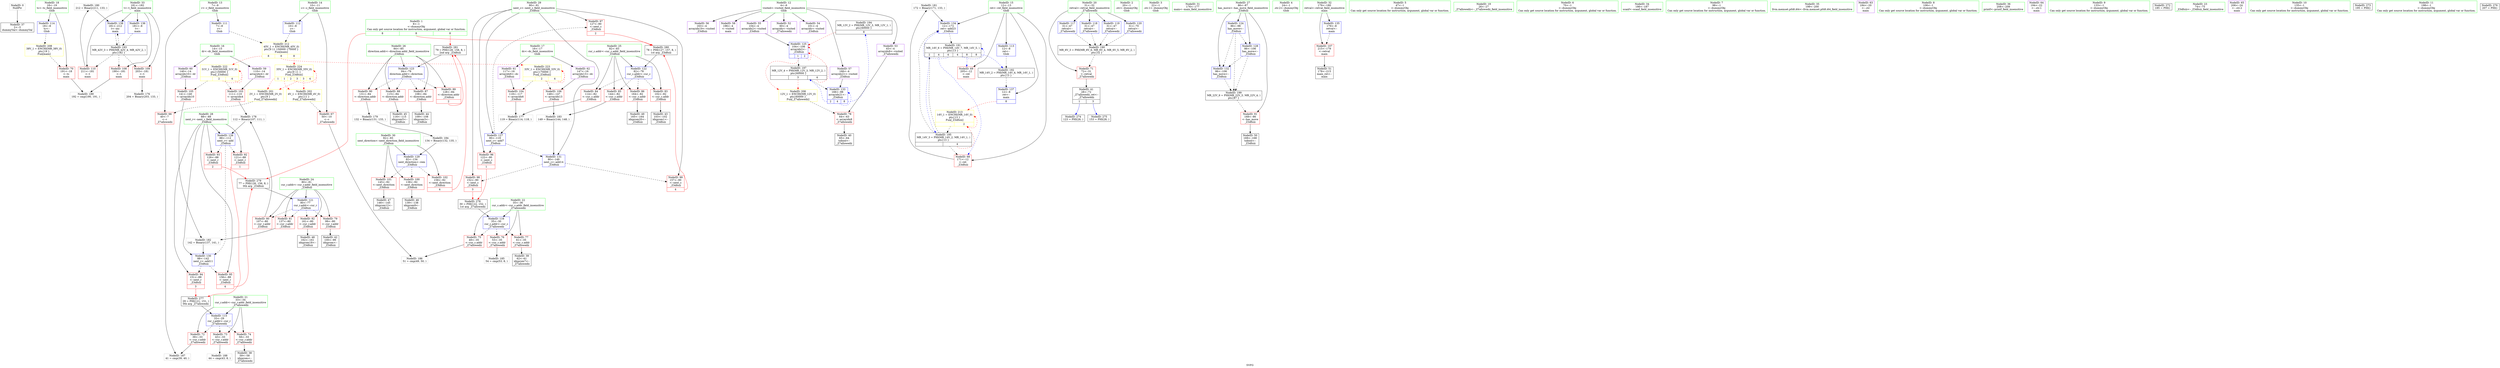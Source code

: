 digraph "SVFG" {
	label="SVFG";

	Node0x55bfb479d970 [shape=record,color=grey,label="{NodeID: 0\nNullPtr}"];
	Node0x55bfb479d970 -> Node0x55bfb47b6410[style=solid];
	Node0x55bfb47c0140 [shape=record,color=grey,label="{NodeID: 180\n212 = Binary(211, 133, )\n}"];
	Node0x55bfb47c0140 -> Node0x55bfb47bd750[style=solid];
	Node0x55bfb47b6e00 [shape=record,color=red,label="{NodeID: 97\n127\<--90\n\<--next_c\n_Z3dfsiii\n|{<s0>2}}"];
	Node0x55bfb47b6e00:s0 -> Node0x55bfb47df6b0[style=solid,color=red];
	Node0x55bfb47b4f50 [shape=record,color=green,label="{NodeID: 14\n10\<--11\nc\<--c_field_insensitive\nGlob }"];
	Node0x55bfb47b4f50 -> Node0x55bfb47b8cc0[style=solid];
	Node0x55bfb47b4f50 -> Node0x55bfb47b7a60[style=solid];
	Node0x55bfb47df010 [shape=record,color=black,label="{NodeID: 277\n29 = PHI(121, 151, )\n0th arg _Z7allowedii }"];
	Node0x55bfb47df010 -> Node0x55bfb47bc4a0[style=solid];
	Node0x55bfb47bb260 [shape=record,color=black,label="{NodeID: 194\nMR_12V_2 = PHI(MR_12V_3, MR_12V_1, )\npts\{60000 \}\n|{<s0>8}}"];
	Node0x55bfb47bb260:s0 -> Node0x55bfb47bccc0[style=dashed,color=red];
	Node0x55bfb47b7960 [shape=record,color=blue,label="{NodeID: 111\n7\<--8\nr\<--\nGlob }"];
	Node0x55bfb47b7960 -> Node0x55bfb47cd090[style=dashed];
	Node0x55bfb47b5c00 [shape=record,color=green,label="{NodeID: 28\n88\<--89\nnext_r\<--next_r_field_insensitive\n_Z3dfsiii\n}"];
	Node0x55bfb47b5c00 -> Node0x55bfb47ba110[style=solid];
	Node0x55bfb47b5c00 -> Node0x55bfb47ba1e0[style=solid];
	Node0x55bfb47b5c00 -> Node0x55bfb47ba2b0[style=solid];
	Node0x55bfb47b5c00 -> Node0x55bfb47ba380[style=solid];
	Node0x55bfb47b5c00 -> Node0x55bfb47bcd90[style=solid];
	Node0x55bfb47b5c00 -> Node0x55bfb47bd0d0[style=solid];
	Node0x55bfb47ccd10 [shape=record,color=yellow,style=double,label="{NodeID: 208\n38V_1 = ENCHI(MR_38V_0)\npts\{19 \}\nFun[main]}"];
	Node0x55bfb47ccd10 -> Node0x55bfb47b8f30[style=dashed];
	Node0x55bfb47bccc0 [shape=record,color=blue,label="{NodeID: 125\n104\<--106\narrayidx2\<--\n_Z3dfsiii\n|{|<s1>1|<s2>2}}"];
	Node0x55bfb47bccc0 -> Node0x55bfb47ca880[style=dashed];
	Node0x55bfb47bccc0:s1 -> Node0x55bfb47ccb20[style=dashed,color=red];
	Node0x55bfb47bccc0:s2 -> Node0x55bfb47bccc0[style=dashed,color=red];
	Node0x55bfb47b6850 [shape=record,color=black,label="{NodeID: 42\n100\<--99\nidxprom\<--\n_Z3dfsiii\n}"];
	Node0x55bfb47ce1f0 [shape=record,color=yellow,style=double,label="{NodeID: 222\n31V_1 = ENCHI(MR_31V_0)\npts\{150000 \}\nFun[_Z3dfsiii]|{|<s2>2|<s3>4}}"];
	Node0x55bfb47ce1f0 -> Node0x55bfb47b72e0[style=dashed];
	Node0x55bfb47ce1f0 -> Node0x55bfb47b7480[style=dashed];
	Node0x55bfb47ce1f0:s2 -> Node0x55bfb47ce1f0[style=dashed,color=red];
	Node0x55bfb47ce1f0:s3 -> Node0x55bfb47ce1f0[style=dashed,color=red];
	Node0x55bfb47b83d0 [shape=record,color=purple,label="{NodeID: 56\n163\<--4\narrayidx19\<--visited\n_Z3dfsiii\n}"];
	Node0x55bfb47b8f30 [shape=record,color=red,label="{NodeID: 70\n191\<--18\n\<--tc\nmain\n}"];
	Node0x55bfb47b8f30 -> Node0x55bfb47c0ec0[style=solid];
	Node0x55bfb47b9a90 [shape=record,color=red,label="{NodeID: 84\n114\<--82\n\<--cur_c.addr\n_Z3dfsiii\n}"];
	Node0x55bfb47b9a90 -> Node0x55bfb47bfcc0[style=solid];
	Node0x55bfb47b3d40 [shape=record,color=green,label="{NodeID: 1\n8\<--1\n\<--dummyObj\nCan only get source location for instruction, argument, global var or function.|{<s0>8|<s1>8|<s2>8}}"];
	Node0x55bfb47b3d40:s0 -> Node0x55bfb47df460[style=solid,color=red];
	Node0x55bfb47b3d40:s1 -> Node0x55bfb47df6b0[style=solid,color=red];
	Node0x55bfb47b3d40:s2 -> Node0x55bfb47df870[style=solid,color=red];
	Node0x55bfb47c02c0 [shape=record,color=grey,label="{NodeID: 181\n172 = Binary(171, 133, )\n}"];
	Node0x55bfb47c02c0 -> Node0x55bfb47bd410[style=solid];
	Node0x55bfb47b6ed0 [shape=record,color=red,label="{NodeID: 98\n152\<--90\n\<--next_c\n_Z3dfsiii\n|{<s0>3}}"];
	Node0x55bfb47b6ed0:s0 -> Node0x55bfb47df2e0[style=solid,color=red];
	Node0x55bfb47b5050 [shape=record,color=green,label="{NodeID: 15\n12\<--13\nret\<--ret_field_insensitive\nGlob }"];
	Node0x55bfb47b5050 -> Node0x55bfb47b8d90[style=solid];
	Node0x55bfb47b5050 -> Node0x55bfb47b8e60[style=solid];
	Node0x55bfb47b5050 -> Node0x55bfb47b7b60[style=solid];
	Node0x55bfb47b5050 -> Node0x55bfb47bd410[style=solid];
	Node0x55bfb47b5050 -> Node0x55bfb47bd680[style=solid];
	Node0x55bfb47df2e0 [shape=record,color=black,label="{NodeID: 278\n30 = PHI(122, 152, )\n1st arg _Z7allowedii }"];
	Node0x55bfb47df2e0 -> Node0x55bfb47bc570[style=solid];
	Node0x55bfb47bb350 [shape=record,color=black,label="{NodeID: 195\nMR_14V_3 = PHI(MR_14V_2, MR_14V_1, )\npts\{13 \}\n|{|<s3>4}}"];
	Node0x55bfb47bb350 -> Node0x55bfb47b8d90[style=dashed];
	Node0x55bfb47bb350 -> Node0x55bfb47bd410[style=dashed];
	Node0x55bfb47bb350 -> Node0x55bfb47c7a60[style=dashed];
	Node0x55bfb47bb350:s3 -> Node0x55bfb47cd1d0[style=dashed,color=red];
	Node0x55bfb47b7a60 [shape=record,color=blue,label="{NodeID: 112\n10\<--8\nc\<--\nGlob }"];
	Node0x55bfb47b7a60 -> Node0x55bfb47cd090[style=dashed];
	Node0x55bfb47b5cd0 [shape=record,color=green,label="{NodeID: 29\n90\<--91\nnext_c\<--next_c_field_insensitive\n_Z3dfsiii\n}"];
	Node0x55bfb47b5cd0 -> Node0x55bfb47b6d30[style=solid];
	Node0x55bfb47b5cd0 -> Node0x55bfb47b6e00[style=solid];
	Node0x55bfb47b5cd0 -> Node0x55bfb47b6ed0[style=solid];
	Node0x55bfb47b5cd0 -> Node0x55bfb47b6fa0[style=solid];
	Node0x55bfb47b5cd0 -> Node0x55bfb47bce60[style=solid];
	Node0x55bfb47b5cd0 -> Node0x55bfb47bd1a0[style=solid];
	Node0x55bfb47bcd90 [shape=record,color=blue,label="{NodeID: 126\n88\<--112\nnext_r\<--add\n_Z3dfsiii\n}"];
	Node0x55bfb47bcd90 -> Node0x55bfb47ba110[style=dashed];
	Node0x55bfb47bcd90 -> Node0x55bfb47ba1e0[style=dashed];
	Node0x55bfb47bcd90 -> Node0x55bfb47bd0d0[style=dashed];
	Node0x55bfb47b6920 [shape=record,color=black,label="{NodeID: 43\n103\<--102\nidxprom1\<--\n_Z3dfsiii\n}"];
	Node0x55bfb47ce2d0 [shape=record,color=yellow,style=double,label="{NodeID: 223\n33V_1 = ENCHI(MR_33V_0)\npts\{170000 \}\nFun[_Z3dfsiii]|{|<s2>2|<s3>4}}"];
	Node0x55bfb47ce2d0 -> Node0x55bfb47b73b0[style=dashed];
	Node0x55bfb47ce2d0 -> Node0x55bfb47b7550[style=dashed];
	Node0x55bfb47ce2d0:s2 -> Node0x55bfb47ce2d0[style=dashed,color=red];
	Node0x55bfb47ce2d0:s3 -> Node0x55bfb47ce2d0[style=dashed,color=red];
	Node0x55bfb47b84a0 [shape=record,color=purple,label="{NodeID: 57\n166\<--4\narrayidx21\<--visited\n_Z3dfsiii\n}"];
	Node0x55bfb47b84a0 -> Node0x55bfb47bd340[style=solid];
	Node0x55bfb47b9000 [shape=record,color=red,label="{NodeID: 71\n72\<--31\n\<--retval\n_Z7allowedii\n}"];
	Node0x55bfb47b9000 -> Node0x55bfb47b6780[style=solid];
	Node0x55bfb47b9b60 [shape=record,color=red,label="{NodeID: 85\n144\<--82\n\<--cur_c.addr\n_Z3dfsiii\n}"];
	Node0x55bfb47b9b60 -> Node0x55bfb47c05c0[style=solid];
	Node0x55bfb47b4000 [shape=record,color=green,label="{NodeID: 2\n20\<--1\n.str\<--dummyObj\nGlob }"];
	Node0x55bfb47c0440 [shape=record,color=grey,label="{NodeID: 182\n142 = Binary(137, 141, )\n}"];
	Node0x55bfb47c0440 -> Node0x55bfb47bd0d0[style=solid];
	Node0x55bfb47b6fa0 [shape=record,color=red,label="{NodeID: 99\n157\<--90\n\<--next_c\n_Z3dfsiii\n|{<s0>4}}"];
	Node0x55bfb47b6fa0:s0 -> Node0x55bfb47df6b0[style=solid,color=red];
	Node0x55bfb47b5150 [shape=record,color=green,label="{NodeID: 16\n14\<--15\ndr\<--dr_field_insensitive\nGlob }"];
	Node0x55bfb47b5150 -> Node0x55bfb47b8640[style=solid];
	Node0x55bfb47b5150 -> Node0x55bfb47b8710[style=solid];
	Node0x55bfb47df460 [shape=record,color=black,label="{NodeID: 279\n77 = PHI(126, 156, 8, )\n0th arg _Z3dfsiii }"];
	Node0x55bfb47df460 -> Node0x55bfb47bc980[style=solid];
	Node0x55bfb47b7b60 [shape=record,color=blue,label="{NodeID: 113\n12\<--8\nret\<--\nGlob }"];
	Node0x55bfb47b7b60 -> Node0x55bfb47ba860[style=dashed];
	Node0x55bfb47b5da0 [shape=record,color=green,label="{NodeID: 30\n92\<--93\nnext_direction\<--next_direction_field_insensitive\n_Z3dfsiii\n}"];
	Node0x55bfb47b5da0 -> Node0x55bfb47b7070[style=solid];
	Node0x55bfb47b5da0 -> Node0x55bfb47b7140[style=solid];
	Node0x55bfb47b5da0 -> Node0x55bfb47b7210[style=solid];
	Node0x55bfb47b5da0 -> Node0x55bfb47bd000[style=solid];
	Node0x55bfb47bce60 [shape=record,color=blue,label="{NodeID: 127\n90\<--119\nnext_c\<--add7\n_Z3dfsiii\n}"];
	Node0x55bfb47bce60 -> Node0x55bfb47b6d30[style=dashed];
	Node0x55bfb47bce60 -> Node0x55bfb47b6e00[style=dashed];
	Node0x55bfb47bce60 -> Node0x55bfb47bd1a0[style=dashed];
	Node0x55bfb47b69f0 [shape=record,color=black,label="{NodeID: 44\n109\<--108\nidxprom3\<--\n_Z3dfsiii\n}"];
	Node0x55bfb47ce3b0 [shape=record,color=yellow,style=double,label="{NodeID: 224\n35V_1 = ENCHI(MR_35V_0)\npts\{9 11 \}\nFun[_Z3dfsiii]|{<s0>1|<s1>1|<s2>2|<s3>3|<s4>3|<s5>4}}"];
	Node0x55bfb47ce3b0:s0 -> Node0x55bfb47cbc80[style=dashed,color=red];
	Node0x55bfb47ce3b0:s1 -> Node0x55bfb47cc7a0[style=dashed,color=red];
	Node0x55bfb47ce3b0:s2 -> Node0x55bfb47ce3b0[style=dashed,color=red];
	Node0x55bfb47ce3b0:s3 -> Node0x55bfb47cbc80[style=dashed,color=red];
	Node0x55bfb47ce3b0:s4 -> Node0x55bfb47cc7a0[style=dashed,color=red];
	Node0x55bfb47ce3b0:s5 -> Node0x55bfb47ce3b0[style=dashed,color=red];
	Node0x55bfb47b8570 [shape=record,color=purple,label="{NodeID: 58\n196\<--4\n\<--visited\nmain\n}"];
	Node0x55bfb47b90d0 [shape=record,color=red,label="{NodeID: 72\n39\<--33\n\<--cur_r.addr\n_Z7allowedii\n}"];
	Node0x55bfb47b90d0 -> Node0x55bfb47c0bc0[style=solid];
	Node0x55bfb47b9c30 [shape=record,color=red,label="{NodeID: 86\n164\<--82\n\<--cur_c.addr\n_Z3dfsiii\n}"];
	Node0x55bfb47b9c30 -> Node0x55bfb47b7e20[style=solid];
	Node0x55bfb47b4090 [shape=record,color=green,label="{NodeID: 3\n22\<--1\n.str.1\<--dummyObj\nGlob }"];
	Node0x55bfb47c05c0 [shape=record,color=grey,label="{NodeID: 183\n149 = Binary(144, 148, )\n}"];
	Node0x55bfb47c05c0 -> Node0x55bfb47bd1a0[style=solid];
	Node0x55bfb47b7070 [shape=record,color=red,label="{NodeID: 100\n138\<--92\n\<--next_direction\n_Z3dfsiii\n}"];
	Node0x55bfb47b7070 -> Node0x55bfb47b6b90[style=solid];
	Node0x55bfb47b5250 [shape=record,color=green,label="{NodeID: 17\n16\<--17\ndc\<--dc_field_insensitive\nGlob }"];
	Node0x55bfb47b5250 -> Node0x55bfb47b87e0[style=solid];
	Node0x55bfb47b5250 -> Node0x55bfb47b88b0[style=solid];
	Node0x55bfb47df6b0 [shape=record,color=black,label="{NodeID: 280\n78 = PHI(127, 157, 8, )\n1st arg _Z3dfsiii }"];
	Node0x55bfb47df6b0 -> Node0x55bfb47bca50[style=solid];
	Node0x55bfb47ca880 [shape=record,color=black,label="{NodeID: 197\nMR_12V_4 = PHI(MR_12V_3, MR_12V_2, )\npts\{60000 \}\n|{|<s1>3|<s2>4}}"];
	Node0x55bfb47ca880 -> Node0x55bfb47bd340[style=dashed];
	Node0x55bfb47ca880:s1 -> Node0x55bfb47ccb20[style=dashed,color=red];
	Node0x55bfb47ca880:s2 -> Node0x55bfb47bccc0[style=dashed,color=red];
	Node0x55bfb47b7c60 [shape=record,color=blue,label="{NodeID: 114\n18\<--8\ntc\<--\nGlob }"];
	Node0x55bfb47b7c60 -> Node0x55bfb47ccd10[style=dashed];
	Node0x55bfb47b5e70 [shape=record,color=green,label="{NodeID: 31\n176\<--177\nmain\<--main_field_insensitive\n}"];
	Node0x55bfb47bcf30 [shape=record,color=blue,label="{NodeID: 128\n86\<--106\nhas_move\<--\n_Z3dfsiii\n}"];
	Node0x55bfb47bcf30 -> Node0x55bfb47bd270[style=dashed];
	Node0x55bfb47bcf30 -> Node0x55bfb47cb280[style=dashed];
	Node0x55bfb47b6ac0 [shape=record,color=black,label="{NodeID: 45\n116\<--115\nidxprom5\<--\n_Z3dfsiii\n}"];
	Node0x55bfb47b8640 [shape=record,color=purple,label="{NodeID: 59\n110\<--14\narrayidx4\<--dr\n_Z3dfsiii\n}"];
	Node0x55bfb47b8640 -> Node0x55bfb47b72e0[style=solid];
	Node0x55bfb47b91a0 [shape=record,color=red,label="{NodeID: 73\n43\<--33\n\<--cur_r.addr\n_Z7allowedii\n}"];
	Node0x55bfb47b91a0 -> Node0x55bfb47c0d40[style=solid];
	Node0x55bfb47b9d00 [shape=record,color=red,label="{NodeID: 87\n108\<--84\n\<--direction.addr\n_Z3dfsiii\n}"];
	Node0x55bfb47b9d00 -> Node0x55bfb47b69f0[style=solid];
	Node0x55bfb47b4120 [shape=record,color=green,label="{NodeID: 4\n24\<--1\n.str.2\<--dummyObj\nGlob }"];
	Node0x55bfb47c0740 [shape=record,color=grey,label="{NodeID: 184\n134 = Binary(132, 135, )\n}"];
	Node0x55bfb47c0740 -> Node0x55bfb47bd000[style=solid];
	Node0x55bfb47b7140 [shape=record,color=red,label="{NodeID: 101\n145\<--92\n\<--next_direction\n_Z3dfsiii\n}"];
	Node0x55bfb47b7140 -> Node0x55bfb47b6c60[style=solid];
	Node0x55bfb47b5350 [shape=record,color=green,label="{NodeID: 18\n18\<--19\ntc\<--tc_field_insensitive\nGlob }"];
	Node0x55bfb47b5350 -> Node0x55bfb47b8f30[style=solid];
	Node0x55bfb47b5350 -> Node0x55bfb47b7c60[style=solid];
	Node0x55bfb47df870 [shape=record,color=black,label="{NodeID: 281\n79 = PHI(128, 158, 8, )\n2nd arg _Z3dfsiii }"];
	Node0x55bfb47df870 -> Node0x55bfb47bcb20[style=solid];
	Node0x55bfb47bc4a0 [shape=record,color=blue,label="{NodeID: 115\n33\<--29\ncur_r.addr\<--cur_r\n_Z7allowedii\n}"];
	Node0x55bfb47bc4a0 -> Node0x55bfb47b90d0[style=dashed];
	Node0x55bfb47bc4a0 -> Node0x55bfb47b91a0[style=dashed];
	Node0x55bfb47bc4a0 -> Node0x55bfb47b9270[style=dashed];
	Node0x55bfb47b5f70 [shape=record,color=green,label="{NodeID: 32\n179\<--180\nretval\<--retval_field_insensitive\nmain\n}"];
	Node0x55bfb47b5f70 -> Node0x55bfb47b7620[style=solid];
	Node0x55bfb47b5f70 -> Node0x55bfb47bd4e0[style=solid];
	Node0x55bfb47cd090 [shape=record,color=yellow,style=double,label="{NodeID: 212\n45V_1 = ENCHI(MR_45V_0)\npts\{9 11 150000 170000 \}\nFun[main]|{<s0>8|<s1>8|<s2>8}}"];
	Node0x55bfb47cd090:s0 -> Node0x55bfb47ce1f0[style=dashed,color=red];
	Node0x55bfb47cd090:s1 -> Node0x55bfb47ce2d0[style=dashed,color=red];
	Node0x55bfb47cd090:s2 -> Node0x55bfb47ce3b0[style=dashed,color=red];
	Node0x55bfb47bd000 [shape=record,color=blue,label="{NodeID: 129\n92\<--134\nnext_direction\<--rem\n_Z3dfsiii\n}"];
	Node0x55bfb47bd000 -> Node0x55bfb47b7070[style=dashed];
	Node0x55bfb47bd000 -> Node0x55bfb47b7140[style=dashed];
	Node0x55bfb47bd000 -> Node0x55bfb47b7210[style=dashed];
	Node0x55bfb47b6b90 [shape=record,color=black,label="{NodeID: 46\n139\<--138\nidxprom9\<--\n_Z3dfsiii\n}"];
	Node0x55bfb47b8710 [shape=record,color=purple,label="{NodeID: 60\n140\<--14\narrayidx10\<--dr\n_Z3dfsiii\n}"];
	Node0x55bfb47b8710 -> Node0x55bfb47b7480[style=solid];
	Node0x55bfb47b9270 [shape=record,color=red,label="{NodeID: 74\n58\<--33\n\<--cur_r.addr\n_Z7allowedii\n}"];
	Node0x55bfb47b9270 -> Node0x55bfb47b6510[style=solid];
	Node0x55bfb47b9dd0 [shape=record,color=red,label="{NodeID: 88\n115\<--84\n\<--direction.addr\n_Z3dfsiii\n}"];
	Node0x55bfb47b9dd0 -> Node0x55bfb47b6ac0[style=solid];
	Node0x55bfb47b41b0 [shape=record,color=green,label="{NodeID: 5\n47\<--1\n\<--dummyObj\nCan only get source location for instruction, argument, global var or function.}"];
	Node0x55bfb47c08c0 [shape=record,color=grey,label="{NodeID: 185\n54 = cmp(53, 8, )\n}"];
	Node0x55bfb47b7210 [shape=record,color=red,label="{NodeID: 102\n158\<--92\n\<--next_direction\n_Z3dfsiii\n|{<s0>4}}"];
	Node0x55bfb47b7210:s0 -> Node0x55bfb47df870[style=solid,color=red];
	Node0x55bfb47b5450 [shape=record,color=green,label="{NodeID: 19\n26\<--27\n_Z7allowedii\<--_Z7allowedii_field_insensitive\n}"];
	Node0x55bfb47cb280 [shape=record,color=black,label="{NodeID: 199\nMR_22V_6 = PHI(MR_22V_5, MR_22V_4, )\npts\{87 \}\n}"];
	Node0x55bfb47cb280 -> Node0x55bfb47ba040[style=dashed];
	Node0x55bfb47bc570 [shape=record,color=blue,label="{NodeID: 116\n35\<--30\ncur_c.addr\<--cur_c\n_Z7allowedii\n}"];
	Node0x55bfb47bc570 -> Node0x55bfb47b9340[style=dashed];
	Node0x55bfb47bc570 -> Node0x55bfb47b9410[style=dashed];
	Node0x55bfb47bc570 -> Node0x55bfb47b94e0[style=dashed];
	Node0x55bfb47b6040 [shape=record,color=green,label="{NodeID: 33\n181\<--182\nt\<--t_field_insensitive\nmain\n}"];
	Node0x55bfb47b6040 -> Node0x55bfb47b76f0[style=solid];
	Node0x55bfb47b6040 -> Node0x55bfb47b77c0[style=solid];
	Node0x55bfb47b6040 -> Node0x55bfb47b7890[style=solid];
	Node0x55bfb47b6040 -> Node0x55bfb47bd5b0[style=solid];
	Node0x55bfb47b6040 -> Node0x55bfb47bd750[style=solid];
	Node0x55bfb47cd1d0 [shape=record,color=yellow,style=double,label="{NodeID: 213\n14V_1 = ENCHI(MR_14V_0)\npts\{13 \}\nFun[_Z3dfsiii]|{|<s1>2}}"];
	Node0x55bfb47cd1d0 -> Node0x55bfb47bb350[style=dashed];
	Node0x55bfb47cd1d0:s1 -> Node0x55bfb47cd1d0[style=dashed,color=red];
	Node0x55bfb47bd0d0 [shape=record,color=blue,label="{NodeID: 130\n88\<--142\nnext_r\<--add11\n_Z3dfsiii\n}"];
	Node0x55bfb47bd0d0 -> Node0x55bfb47ba2b0[style=dashed];
	Node0x55bfb47bd0d0 -> Node0x55bfb47ba380[style=dashed];
	Node0x55bfb47b6c60 [shape=record,color=black,label="{NodeID: 47\n146\<--145\nidxprom12\<--\n_Z3dfsiii\n}"];
	Node0x55bfb47b87e0 [shape=record,color=purple,label="{NodeID: 61\n117\<--16\narrayidx6\<--dc\n_Z3dfsiii\n}"];
	Node0x55bfb47b87e0 -> Node0x55bfb47b73b0[style=solid];
	Node0x55bfb47b9340 [shape=record,color=red,label="{NodeID: 75\n49\<--35\n\<--cur_c.addr\n_Z7allowedii\n}"];
	Node0x55bfb47b9340 -> Node0x55bfb47c0a40[style=solid];
	Node0x55bfb47b9ea0 [shape=record,color=red,label="{NodeID: 89\n128\<--84\n\<--direction.addr\n_Z3dfsiii\n|{<s0>2}}"];
	Node0x55bfb47b9ea0:s0 -> Node0x55bfb47df870[style=solid,color=red];
	Node0x55bfb47b49f0 [shape=record,color=green,label="{NodeID: 6\n70\<--1\n\<--dummyObj\nCan only get source location for instruction, argument, global var or function.}"];
	Node0x55bfb47c0a40 [shape=record,color=grey,label="{NodeID: 186\n51 = cmp(49, 50, )\n}"];
	Node0x55bfb47b72e0 [shape=record,color=red,label="{NodeID: 103\n111\<--110\n\<--arrayidx4\n_Z3dfsiii\n}"];
	Node0x55bfb47b72e0 -> Node0x55bfb47bfe40[style=solid];
	Node0x55bfb47b5550 [shape=record,color=green,label="{NodeID: 20\n31\<--32\nretval\<--retval_field_insensitive\n_Z7allowedii\n}"];
	Node0x55bfb47b5550 -> Node0x55bfb47b9000[style=solid];
	Node0x55bfb47b5550 -> Node0x55bfb47bc640[style=solid];
	Node0x55bfb47b5550 -> Node0x55bfb47bc710[style=solid];
	Node0x55bfb47b5550 -> Node0x55bfb47bc7e0[style=solid];
	Node0x55bfb47b5550 -> Node0x55bfb47bc8b0[style=solid];
	Node0x55bfb47bc640 [shape=record,color=blue,label="{NodeID: 117\n31\<--47\nretval\<--\n_Z7allowedii\n}"];
	Node0x55bfb47bc640 -> Node0x55bfb47c7560[style=dashed];
	Node0x55bfb47b6110 [shape=record,color=green,label="{NodeID: 34\n186\<--187\nscanf\<--scanf_field_insensitive\n}"];
	Node0x55bfb47bd1a0 [shape=record,color=blue,label="{NodeID: 131\n90\<--149\nnext_c\<--add14\n_Z3dfsiii\n}"];
	Node0x55bfb47bd1a0 -> Node0x55bfb47b6ed0[style=dashed];
	Node0x55bfb47bd1a0 -> Node0x55bfb47b6fa0[style=dashed];
	Node0x55bfb47b7d50 [shape=record,color=black,label="{NodeID: 48\n162\<--161\nidxprom18\<--\n_Z3dfsiii\n}"];
	Node0x55bfb47b88b0 [shape=record,color=purple,label="{NodeID: 62\n147\<--16\narrayidx13\<--dc\n_Z3dfsiii\n}"];
	Node0x55bfb47b88b0 -> Node0x55bfb47b7550[style=solid];
	Node0x55bfb47b9410 [shape=record,color=red,label="{NodeID: 76\n53\<--35\n\<--cur_c.addr\n_Z7allowedii\n}"];
	Node0x55bfb47b9410 -> Node0x55bfb47c08c0[style=solid];
	Node0x55bfb47b9f70 [shape=record,color=red,label="{NodeID: 90\n131\<--84\n\<--direction.addr\n_Z3dfsiii\n}"];
	Node0x55bfb47b9f70 -> Node0x55bfb47bffc0[style=solid];
	Node0x55bfb47b4a80 [shape=record,color=green,label="{NodeID: 7\n98\<--1\n\<--dummyObj\nCan only get source location for instruction, argument, global var or function.}"];
	Node0x55bfb47c0bc0 [shape=record,color=grey,label="{NodeID: 187\n41 = cmp(39, 40, )\n}"];
	Node0x55bfb47b73b0 [shape=record,color=red,label="{NodeID: 104\n118\<--117\n\<--arrayidx6\n_Z3dfsiii\n}"];
	Node0x55bfb47b73b0 -> Node0x55bfb47bfcc0[style=solid];
	Node0x55bfb47b5620 [shape=record,color=green,label="{NodeID: 21\n33\<--34\ncur_r.addr\<--cur_r.addr_field_insensitive\n_Z7allowedii\n}"];
	Node0x55bfb47b5620 -> Node0x55bfb47b90d0[style=solid];
	Node0x55bfb47b5620 -> Node0x55bfb47b91a0[style=solid];
	Node0x55bfb47b5620 -> Node0x55bfb47b9270[style=solid];
	Node0x55bfb47b5620 -> Node0x55bfb47bc4a0[style=solid];
	Node0x55bfb47cbc80 [shape=record,color=yellow,style=double,label="{NodeID: 201\n2V_1 = ENCHI(MR_2V_0)\npts\{9 \}\nFun[_Z7allowedii]}"];
	Node0x55bfb47cbc80 -> Node0x55bfb47b8bf0[style=dashed];
	Node0x55bfb47bc710 [shape=record,color=blue,label="{NodeID: 118\n31\<--47\nretval\<--\n_Z7allowedii\n}"];
	Node0x55bfb47bc710 -> Node0x55bfb47c7560[style=dashed];
	Node0x55bfb47b6210 [shape=record,color=green,label="{NodeID: 35\n199\<--200\nllvm.memset.p0i8.i64\<--llvm.memset.p0i8.i64_field_insensitive\n}"];
	Node0x55bfb47bd270 [shape=record,color=blue,label="{NodeID: 132\n86\<--106\nhas_move\<--\n_Z3dfsiii\n}"];
	Node0x55bfb47bd270 -> Node0x55bfb47cb280[style=dashed];
	Node0x55bfb47b7e20 [shape=record,color=black,label="{NodeID: 49\n165\<--164\nidxprom20\<--\n_Z3dfsiii\n}"];
	Node0x55bfb47b8980 [shape=record,color=purple,label="{NodeID: 63\n184\<--20\n\<--.str\nmain\n}"];
	Node0x55bfb47b94e0 [shape=record,color=red,label="{NodeID: 77\n61\<--35\n\<--cur_c.addr\n_Z7allowedii\n}"];
	Node0x55bfb47b94e0 -> Node0x55bfb47b65e0[style=solid];
	Node0x55bfb47ba040 [shape=record,color=red,label="{NodeID: 91\n168\<--86\n\<--has_move\n_Z3dfsiii\n}"];
	Node0x55bfb47ba040 -> Node0x55bfb47b7ef0[style=solid];
	Node0x55bfb47b4b10 [shape=record,color=green,label="{NodeID: 8\n106\<--1\n\<--dummyObj\nCan only get source location for instruction, argument, global var or function.}"];
	Node0x55bfb47c0d40 [shape=record,color=grey,label="{NodeID: 188\n44 = cmp(43, 8, )\n}"];
	Node0x55bfb47b7480 [shape=record,color=red,label="{NodeID: 105\n141\<--140\n\<--arrayidx10\n_Z3dfsiii\n}"];
	Node0x55bfb47b7480 -> Node0x55bfb47c0440[style=solid];
	Node0x55bfb47b56f0 [shape=record,color=green,label="{NodeID: 22\n35\<--36\ncur_c.addr\<--cur_c.addr_field_insensitive\n_Z7allowedii\n}"];
	Node0x55bfb47b56f0 -> Node0x55bfb47b9340[style=solid];
	Node0x55bfb47b56f0 -> Node0x55bfb47b9410[style=solid];
	Node0x55bfb47b56f0 -> Node0x55bfb47b94e0[style=solid];
	Node0x55bfb47b56f0 -> Node0x55bfb47bc570[style=solid];
	Node0x55bfb47cc7a0 [shape=record,color=yellow,style=double,label="{NodeID: 202\n4V_1 = ENCHI(MR_4V_0)\npts\{11 \}\nFun[_Z7allowedii]}"];
	Node0x55bfb47cc7a0 -> Node0x55bfb47b8cc0[style=dashed];
	Node0x55bfb47bc7e0 [shape=record,color=blue,label="{NodeID: 119\n31\<--47\nretval\<--\n_Z7allowedii\n}"];
	Node0x55bfb47bc7e0 -> Node0x55bfb47c7560[style=dashed];
	Node0x55bfb47b6310 [shape=record,color=green,label="{NodeID: 36\n208\<--209\nprintf\<--printf_field_insensitive\n}"];
	Node0x55bfb47bd340 [shape=record,color=blue,label="{NodeID: 133\n166\<--98\narrayidx21\<--\n_Z3dfsiii\n|{<s0>2|<s1>4|<s2>8}}"];
	Node0x55bfb47bd340:s0 -> Node0x55bfb47ca880[style=dashed,color=blue];
	Node0x55bfb47bd340:s1 -> Node0x55bfb47bd340[style=dashed,color=blue];
	Node0x55bfb47bd340:s2 -> Node0x55bfb47bb260[style=dashed,color=blue];
	Node0x55bfb47b7ef0 [shape=record,color=black,label="{NodeID: 50\n169\<--168\ntobool\<--\n_Z3dfsiii\n}"];
	Node0x55bfb47b8a50 [shape=record,color=purple,label="{NodeID: 64\n194\<--22\n\<--.str.1\nmain\n}"];
	Node0x55bfb47b95b0 [shape=record,color=red,label="{NodeID: 78\n64\<--63\n\<--arrayidx8\n_Z7allowedii\n}"];
	Node0x55bfb47b95b0 -> Node0x55bfb47b66b0[style=solid];
	Node0x55bfb47ba110 [shape=record,color=red,label="{NodeID: 92\n121\<--88\n\<--next_r\n_Z3dfsiii\n|{<s0>1}}"];
	Node0x55bfb47ba110:s0 -> Node0x55bfb47df010[style=solid,color=red];
	Node0x55bfb47b4ba0 [shape=record,color=green,label="{NodeID: 9\n133\<--1\n\<--dummyObj\nCan only get source location for instruction, argument, global var or function.}"];
	Node0x55bfb47deae0 [shape=record,color=black,label="{NodeID: 272\n185 = PHI()\n}"];
	Node0x55bfb47c0ec0 [shape=record,color=grey,label="{NodeID: 189\n192 = cmp(190, 191, )\n}"];
	Node0x55bfb47b7550 [shape=record,color=red,label="{NodeID: 106\n148\<--147\n\<--arrayidx13\n_Z3dfsiii\n}"];
	Node0x55bfb47b7550 -> Node0x55bfb47c05c0[style=solid];
	Node0x55bfb47b57c0 [shape=record,color=green,label="{NodeID: 23\n74\<--75\n_Z3dfsiii\<--_Z3dfsiii_field_insensitive\n}"];
	Node0x55bfb47bc8b0 [shape=record,color=blue,label="{NodeID: 120\n31\<--70\nretval\<--\n_Z7allowedii\n}"];
	Node0x55bfb47bc8b0 -> Node0x55bfb47c7560[style=dashed];
	Node0x55bfb47b6410 [shape=record,color=black,label="{NodeID: 37\n2\<--3\ndummyVal\<--dummyVal\n}"];
	Node0x55bfb47bd410 [shape=record,color=blue,label="{NodeID: 134\n12\<--172\nret\<--add23\n_Z3dfsiii\n}"];
	Node0x55bfb47bd410 -> Node0x55bfb47c7a60[style=dashed];
	Node0x55bfb47b7fc0 [shape=record,color=black,label="{NodeID: 51\n178\<--215\nmain_ret\<--\nmain\n}"];
	Node0x55bfb47b8b20 [shape=record,color=purple,label="{NodeID: 65\n206\<--24\n\<--.str.2\nmain\n}"];
	Node0x55bfb47b9680 [shape=record,color=red,label="{NodeID: 79\n99\<--80\n\<--cur_r.addr\n_Z3dfsiii\n}"];
	Node0x55bfb47b9680 -> Node0x55bfb47b6850[style=solid];
	Node0x55bfb47bfb40 [shape=record,color=grey,label="{NodeID: 176\n204 = Binary(203, 133, )\n}"];
	Node0x55bfb47ba1e0 [shape=record,color=red,label="{NodeID: 93\n126\<--88\n\<--next_r\n_Z3dfsiii\n|{<s0>2}}"];
	Node0x55bfb47ba1e0:s0 -> Node0x55bfb47df460[style=solid,color=red];
	Node0x55bfb47b4c30 [shape=record,color=green,label="{NodeID: 10\n135\<--1\n\<--dummyObj\nCan only get source location for instruction, argument, global var or function.}"];
	Node0x55bfb47debe0 [shape=record,color=black,label="{NodeID: 273\n195 = PHI()\n}"];
	Node0x55bfb47c7560 [shape=record,color=black,label="{NodeID: 190\nMR_6V_3 = PHI(MR_6V_6, MR_6V_4, MR_6V_5, MR_6V_2, )\npts\{32 \}\n}"];
	Node0x55bfb47c7560 -> Node0x55bfb47b9000[style=dashed];
	Node0x55bfb47b7620 [shape=record,color=red,label="{NodeID: 107\n215\<--179\n\<--retval\nmain\n}"];
	Node0x55bfb47b7620 -> Node0x55bfb47b7fc0[style=solid];
	Node0x55bfb47b58c0 [shape=record,color=green,label="{NodeID: 24\n80\<--81\ncur_r.addr\<--cur_r.addr_field_insensitive\n_Z3dfsiii\n}"];
	Node0x55bfb47b58c0 -> Node0x55bfb47b9680[style=solid];
	Node0x55bfb47b58c0 -> Node0x55bfb47b9750[style=solid];
	Node0x55bfb47b58c0 -> Node0x55bfb47b9820[style=solid];
	Node0x55bfb47b58c0 -> Node0x55bfb47b98f0[style=solid];
	Node0x55bfb47b58c0 -> Node0x55bfb47bc980[style=solid];
	Node0x55bfb47bc980 [shape=record,color=blue,label="{NodeID: 121\n80\<--77\ncur_r.addr\<--cur_r\n_Z3dfsiii\n}"];
	Node0x55bfb47bc980 -> Node0x55bfb47b9680[style=dashed];
	Node0x55bfb47bc980 -> Node0x55bfb47b9750[style=dashed];
	Node0x55bfb47bc980 -> Node0x55bfb47b9820[style=dashed];
	Node0x55bfb47bc980 -> Node0x55bfb47b98f0[style=dashed];
	Node0x55bfb47b6510 [shape=record,color=black,label="{NodeID: 38\n59\<--58\nidxprom\<--\n_Z7allowedii\n}"];
	Node0x55bfb47bd4e0 [shape=record,color=blue,label="{NodeID: 135\n179\<--8\nretval\<--\nmain\n}"];
	Node0x55bfb47bd4e0 -> Node0x55bfb47b7620[style=dashed];
	Node0x55bfb47b8090 [shape=record,color=purple,label="{NodeID: 52\n60\<--4\narrayidx\<--visited\n_Z7allowedii\n}"];
	Node0x55bfb47b8bf0 [shape=record,color=red,label="{NodeID: 66\n40\<--7\n\<--r\n_Z7allowedii\n}"];
	Node0x55bfb47b8bf0 -> Node0x55bfb47c0bc0[style=solid];
	Node0x55bfb47b9750 [shape=record,color=red,label="{NodeID: 80\n107\<--80\n\<--cur_r.addr\n_Z3dfsiii\n}"];
	Node0x55bfb47b9750 -> Node0x55bfb47bfe40[style=solid];
	Node0x55bfb47bfcc0 [shape=record,color=grey,label="{NodeID: 177\n119 = Binary(114, 118, )\n}"];
	Node0x55bfb47bfcc0 -> Node0x55bfb47bce60[style=solid];
	Node0x55bfb47ba2b0 [shape=record,color=red,label="{NodeID: 94\n151\<--88\n\<--next_r\n_Z3dfsiii\n|{<s0>3}}"];
	Node0x55bfb47ba2b0:s0 -> Node0x55bfb47df010[style=solid,color=red];
	Node0x55bfb47b4cc0 [shape=record,color=green,label="{NodeID: 11\n198\<--1\n\<--dummyObj\nCan only get source location for instruction, argument, global var or function.}"];
	Node0x55bfb47dece0 [shape=record,color=black,label="{NodeID: 274\n123 = PHI(28, )\n}"];
	Node0x55bfb47c7a60 [shape=record,color=black,label="{NodeID: 191\nMR_14V_6 = PHI(MR_14V_7, MR_14V_5, )\npts\{13 \}\n|{<s0>2|<s1>4|<s2>4|<s3>4|<s4>8|<s5>8}}"];
	Node0x55bfb47c7a60:s0 -> Node0x55bfb47bb350[style=dashed,color=blue];
	Node0x55bfb47c7a60:s1 -> Node0x55bfb47b8d90[style=dashed,color=blue];
	Node0x55bfb47c7a60:s2 -> Node0x55bfb47bd410[style=dashed,color=blue];
	Node0x55bfb47c7a60:s3 -> Node0x55bfb47c7a60[style=dashed,color=blue];
	Node0x55bfb47c7a60:s4 -> Node0x55bfb47b8e60[style=dashed,color=blue];
	Node0x55bfb47c7a60:s5 -> Node0x55bfb47ba860[style=dashed,color=blue];
	Node0x55bfb47b76f0 [shape=record,color=red,label="{NodeID: 108\n190\<--181\n\<--t\nmain\n}"];
	Node0x55bfb47b76f0 -> Node0x55bfb47c0ec0[style=solid];
	Node0x55bfb47b5990 [shape=record,color=green,label="{NodeID: 25\n82\<--83\ncur_c.addr\<--cur_c.addr_field_insensitive\n_Z3dfsiii\n}"];
	Node0x55bfb47b5990 -> Node0x55bfb47b99c0[style=solid];
	Node0x55bfb47b5990 -> Node0x55bfb47b9a90[style=solid];
	Node0x55bfb47b5990 -> Node0x55bfb47b9b60[style=solid];
	Node0x55bfb47b5990 -> Node0x55bfb47b9c30[style=solid];
	Node0x55bfb47b5990 -> Node0x55bfb47bca50[style=solid];
	Node0x55bfb47bca50 [shape=record,color=blue,label="{NodeID: 122\n82\<--78\ncur_c.addr\<--cur_c\n_Z3dfsiii\n}"];
	Node0x55bfb47bca50 -> Node0x55bfb47b99c0[style=dashed];
	Node0x55bfb47bca50 -> Node0x55bfb47b9a90[style=dashed];
	Node0x55bfb47bca50 -> Node0x55bfb47b9b60[style=dashed];
	Node0x55bfb47bca50 -> Node0x55bfb47b9c30[style=dashed];
	Node0x55bfb47b65e0 [shape=record,color=black,label="{NodeID: 39\n62\<--61\nidxprom7\<--\n_Z7allowedii\n}"];
	Node0x55bfb47bd5b0 [shape=record,color=blue,label="{NodeID: 136\n181\<--8\nt\<--\nmain\n}"];
	Node0x55bfb47bd5b0 -> Node0x55bfb47bad60[style=dashed];
	Node0x55bfb47b8160 [shape=record,color=purple,label="{NodeID: 53\n63\<--4\narrayidx8\<--visited\n_Z7allowedii\n}"];
	Node0x55bfb47b8160 -> Node0x55bfb47b95b0[style=solid];
	Node0x55bfb47b8cc0 [shape=record,color=red,label="{NodeID: 67\n50\<--10\n\<--c\n_Z7allowedii\n}"];
	Node0x55bfb47b8cc0 -> Node0x55bfb47c0a40[style=solid];
	Node0x55bfb47b9820 [shape=record,color=red,label="{NodeID: 81\n137\<--80\n\<--cur_r.addr\n_Z3dfsiii\n}"];
	Node0x55bfb47b9820 -> Node0x55bfb47c0440[style=solid];
	Node0x55bfb47bfe40 [shape=record,color=grey,label="{NodeID: 178\n112 = Binary(107, 111, )\n}"];
	Node0x55bfb47bfe40 -> Node0x55bfb47bcd90[style=solid];
	Node0x55bfb47ba380 [shape=record,color=red,label="{NodeID: 95\n156\<--88\n\<--next_r\n_Z3dfsiii\n|{<s0>4}}"];
	Node0x55bfb47ba380:s0 -> Node0x55bfb47df460[style=solid,color=red];
	Node0x55bfb47b4d50 [shape=record,color=green,label="{NodeID: 12\n4\<--6\nvisited\<--visited_field_insensitive\nGlob }"];
	Node0x55bfb47b4d50 -> Node0x55bfb47b8090[style=solid];
	Node0x55bfb47b4d50 -> Node0x55bfb47b8160[style=solid];
	Node0x55bfb47b4d50 -> Node0x55bfb47b8230[style=solid];
	Node0x55bfb47b4d50 -> Node0x55bfb47b8300[style=solid];
	Node0x55bfb47b4d50 -> Node0x55bfb47b83d0[style=solid];
	Node0x55bfb47b4d50 -> Node0x55bfb47b84a0[style=solid];
	Node0x55bfb47b4d50 -> Node0x55bfb47b8570[style=solid];
	Node0x55bfb47dee40 [shape=record,color=black,label="{NodeID: 275\n153 = PHI(28, )\n}"];
	Node0x55bfb47ba860 [shape=record,color=black,label="{NodeID: 192\nMR_14V_2 = PHI(MR_14V_4, MR_14V_1, )\npts\{13 \}\n}"];
	Node0x55bfb47ba860 -> Node0x55bfb47bd680[style=dashed];
	Node0x55bfb47b77c0 [shape=record,color=red,label="{NodeID: 109\n203\<--181\n\<--t\nmain\n}"];
	Node0x55bfb47b77c0 -> Node0x55bfb47bfb40[style=solid];
	Node0x55bfb47b5a60 [shape=record,color=green,label="{NodeID: 26\n84\<--85\ndirection.addr\<--direction.addr_field_insensitive\n_Z3dfsiii\n}"];
	Node0x55bfb47b5a60 -> Node0x55bfb47b9d00[style=solid];
	Node0x55bfb47b5a60 -> Node0x55bfb47b9dd0[style=solid];
	Node0x55bfb47b5a60 -> Node0x55bfb47b9ea0[style=solid];
	Node0x55bfb47b5a60 -> Node0x55bfb47b9f70[style=solid];
	Node0x55bfb47b5a60 -> Node0x55bfb47bcb20[style=solid];
	Node0x55bfb47ccb20 [shape=record,color=yellow,style=double,label="{NodeID: 206\n12V_1 = ENCHI(MR_12V_0)\npts\{60000 \}\nFun[_Z7allowedii]}"];
	Node0x55bfb47ccb20 -> Node0x55bfb47b95b0[style=dashed];
	Node0x55bfb47bcb20 [shape=record,color=blue,label="{NodeID: 123\n84\<--79\ndirection.addr\<--direction\n_Z3dfsiii\n}"];
	Node0x55bfb47bcb20 -> Node0x55bfb47b9d00[style=dashed];
	Node0x55bfb47bcb20 -> Node0x55bfb47b9dd0[style=dashed];
	Node0x55bfb47bcb20 -> Node0x55bfb47b9ea0[style=dashed];
	Node0x55bfb47bcb20 -> Node0x55bfb47b9f70[style=dashed];
	Node0x55bfb47b66b0 [shape=record,color=black,label="{NodeID: 40\n65\<--64\ntobool\<--\n_Z7allowedii\n}"];
	Node0x55bfb47bd680 [shape=record,color=blue,label="{NodeID: 137\n12\<--8\nret\<--\nmain\n|{<s0>8}}"];
	Node0x55bfb47bd680:s0 -> Node0x55bfb47cd1d0[style=dashed,color=red];
	Node0x55bfb47b8230 [shape=record,color=purple,label="{NodeID: 54\n101\<--4\narrayidx\<--visited\n_Z3dfsiii\n}"];
	Node0x55bfb47b8d90 [shape=record,color=red,label="{NodeID: 68\n171\<--12\n\<--ret\n_Z3dfsiii\n}"];
	Node0x55bfb47b8d90 -> Node0x55bfb47c02c0[style=solid];
	Node0x55bfb47b98f0 [shape=record,color=red,label="{NodeID: 82\n161\<--80\n\<--cur_r.addr\n_Z3dfsiii\n}"];
	Node0x55bfb47b98f0 -> Node0x55bfb47b7d50[style=solid];
	Node0x55bfb47bffc0 [shape=record,color=grey,label="{NodeID: 179\n132 = Binary(131, 133, )\n}"];
	Node0x55bfb47bffc0 -> Node0x55bfb47c0740[style=solid];
	Node0x55bfb47b6d30 [shape=record,color=red,label="{NodeID: 96\n122\<--90\n\<--next_c\n_Z3dfsiii\n|{<s0>1}}"];
	Node0x55bfb47b6d30:s0 -> Node0x55bfb47df2e0[style=solid,color=red];
	Node0x55bfb47b4e50 [shape=record,color=green,label="{NodeID: 13\n7\<--9\nr\<--r_field_insensitive\nGlob }"];
	Node0x55bfb47b4e50 -> Node0x55bfb47b8bf0[style=solid];
	Node0x55bfb47b4e50 -> Node0x55bfb47b7960[style=solid];
	Node0x55bfb47def40 [shape=record,color=black,label="{NodeID: 276\n207 = PHI()\n}"];
	Node0x55bfb47bad60 [shape=record,color=black,label="{NodeID: 193\nMR_42V_3 = PHI(MR_42V_4, MR_42V_2, )\npts\{182 \}\n}"];
	Node0x55bfb47bad60 -> Node0x55bfb47b76f0[style=dashed];
	Node0x55bfb47bad60 -> Node0x55bfb47b77c0[style=dashed];
	Node0x55bfb47bad60 -> Node0x55bfb47b7890[style=dashed];
	Node0x55bfb47bad60 -> Node0x55bfb47bd750[style=dashed];
	Node0x55bfb47b7890 [shape=record,color=red,label="{NodeID: 110\n211\<--181\n\<--t\nmain\n}"];
	Node0x55bfb47b7890 -> Node0x55bfb47c0140[style=solid];
	Node0x55bfb47b5b30 [shape=record,color=green,label="{NodeID: 27\n86\<--87\nhas_move\<--has_move_field_insensitive\n_Z3dfsiii\n}"];
	Node0x55bfb47b5b30 -> Node0x55bfb47ba040[style=solid];
	Node0x55bfb47b5b30 -> Node0x55bfb47bcbf0[style=solid];
	Node0x55bfb47b5b30 -> Node0x55bfb47bcf30[style=solid];
	Node0x55bfb47b5b30 -> Node0x55bfb47bd270[style=solid];
	Node0x55bfb47bcbf0 [shape=record,color=blue,label="{NodeID: 124\n86\<--98\nhas_move\<--\n_Z3dfsiii\n}"];
	Node0x55bfb47bcbf0 -> Node0x55bfb47bcf30[style=dashed];
	Node0x55bfb47bcbf0 -> Node0x55bfb47bd270[style=dashed];
	Node0x55bfb47bcbf0 -> Node0x55bfb47cb280[style=dashed];
	Node0x55bfb47b6780 [shape=record,color=black,label="{NodeID: 41\n28\<--72\n_Z7allowedii_ret\<--\n_Z7allowedii\n|{<s0>1|<s1>3}}"];
	Node0x55bfb47b6780:s0 -> Node0x55bfb47dece0[style=solid,color=blue];
	Node0x55bfb47b6780:s1 -> Node0x55bfb47dee40[style=solid,color=blue];
	Node0x55bfb47bd750 [shape=record,color=blue,label="{NodeID: 138\n181\<--212\nt\<--inc\nmain\n}"];
	Node0x55bfb47bd750 -> Node0x55bfb47bad60[style=dashed];
	Node0x55bfb47b8300 [shape=record,color=purple,label="{NodeID: 55\n104\<--4\narrayidx2\<--visited\n_Z3dfsiii\n}"];
	Node0x55bfb47b8300 -> Node0x55bfb47bccc0[style=solid];
	Node0x55bfb47b8e60 [shape=record,color=red,label="{NodeID: 69\n205\<--12\n\<--ret\nmain\n}"];
	Node0x55bfb47b99c0 [shape=record,color=red,label="{NodeID: 83\n102\<--82\n\<--cur_c.addr\n_Z3dfsiii\n}"];
	Node0x55bfb47b99c0 -> Node0x55bfb47b6920[style=solid];
}
